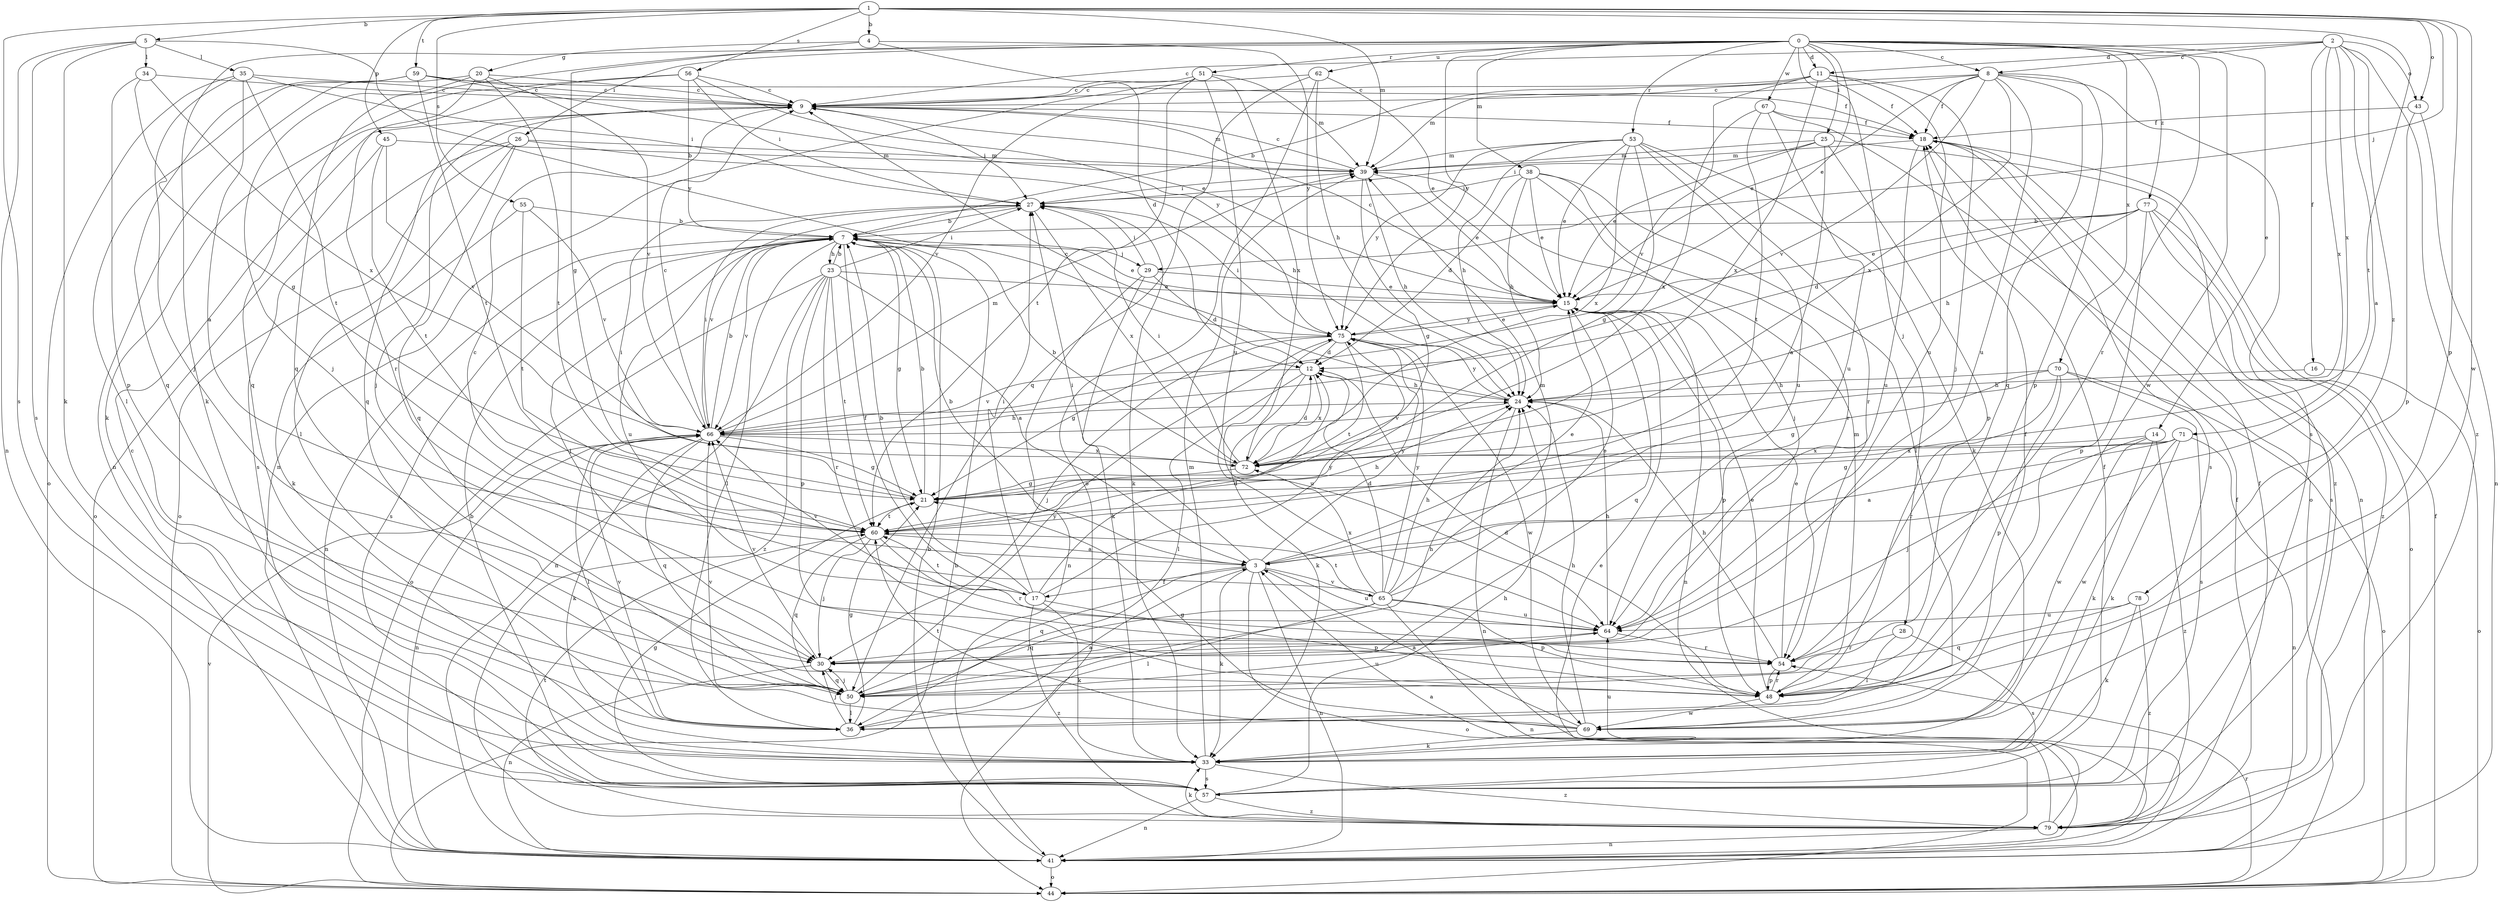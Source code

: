 strict digraph  {
0;
1;
2;
3;
4;
5;
7;
8;
9;
11;
12;
14;
15;
16;
17;
18;
20;
21;
23;
24;
25;
26;
27;
28;
29;
30;
33;
34;
35;
36;
38;
39;
41;
43;
44;
45;
48;
50;
51;
53;
54;
55;
56;
57;
59;
60;
62;
64;
65;
66;
67;
69;
70;
71;
72;
75;
77;
78;
79;
0 -> 8  [label=c];
0 -> 11  [label=d];
0 -> 14  [label=e];
0 -> 15  [label=e];
0 -> 25  [label=i];
0 -> 26  [label=i];
0 -> 28  [label=j];
0 -> 33  [label=k];
0 -> 38  [label=m];
0 -> 50  [label=q];
0 -> 51  [label=r];
0 -> 53  [label=r];
0 -> 54  [label=r];
0 -> 62  [label=u];
0 -> 67  [label=w];
0 -> 69  [label=w];
0 -> 70  [label=x];
0 -> 75  [label=y];
0 -> 77  [label=z];
1 -> 4  [label=b];
1 -> 5  [label=b];
1 -> 29  [label=j];
1 -> 39  [label=m];
1 -> 43  [label=o];
1 -> 45  [label=p];
1 -> 48  [label=p];
1 -> 55  [label=s];
1 -> 56  [label=s];
1 -> 57  [label=s];
1 -> 59  [label=t];
1 -> 60  [label=t];
1 -> 69  [label=w];
2 -> 3  [label=a];
2 -> 8  [label=c];
2 -> 9  [label=c];
2 -> 11  [label=d];
2 -> 16  [label=f];
2 -> 43  [label=o];
2 -> 71  [label=x];
2 -> 72  [label=x];
2 -> 78  [label=z];
2 -> 79  [label=z];
3 -> 7  [label=b];
3 -> 15  [label=e];
3 -> 17  [label=f];
3 -> 27  [label=i];
3 -> 33  [label=k];
3 -> 41  [label=n];
3 -> 44  [label=o];
3 -> 50  [label=q];
3 -> 64  [label=u];
3 -> 65  [label=v];
3 -> 75  [label=y];
4 -> 12  [label=d];
4 -> 20  [label=g];
4 -> 21  [label=g];
4 -> 75  [label=y];
5 -> 33  [label=k];
5 -> 34  [label=l];
5 -> 35  [label=l];
5 -> 41  [label=n];
5 -> 57  [label=s];
5 -> 75  [label=y];
7 -> 15  [label=e];
7 -> 17  [label=f];
7 -> 21  [label=g];
7 -> 23  [label=h];
7 -> 29  [label=j];
7 -> 30  [label=j];
7 -> 36  [label=l];
7 -> 41  [label=n];
7 -> 57  [label=s];
7 -> 64  [label=u];
7 -> 66  [label=v];
8 -> 9  [label=c];
8 -> 15  [label=e];
8 -> 18  [label=f];
8 -> 39  [label=m];
8 -> 48  [label=p];
8 -> 50  [label=q];
8 -> 57  [label=s];
8 -> 64  [label=u];
8 -> 66  [label=v];
8 -> 72  [label=x];
9 -> 18  [label=f];
9 -> 27  [label=i];
9 -> 30  [label=j];
9 -> 39  [label=m];
9 -> 50  [label=q];
11 -> 7  [label=b];
11 -> 9  [label=c];
11 -> 18  [label=f];
11 -> 30  [label=j];
11 -> 64  [label=u];
11 -> 66  [label=v];
11 -> 72  [label=x];
12 -> 24  [label=h];
12 -> 33  [label=k];
12 -> 36  [label=l];
12 -> 66  [label=v];
12 -> 72  [label=x];
14 -> 30  [label=j];
14 -> 33  [label=k];
14 -> 69  [label=w];
14 -> 72  [label=x];
14 -> 79  [label=z];
15 -> 9  [label=c];
15 -> 41  [label=n];
15 -> 48  [label=p];
15 -> 50  [label=q];
15 -> 75  [label=y];
16 -> 24  [label=h];
16 -> 44  [label=o];
17 -> 7  [label=b];
17 -> 12  [label=d];
17 -> 27  [label=i];
17 -> 33  [label=k];
17 -> 48  [label=p];
17 -> 60  [label=t];
17 -> 66  [label=v];
17 -> 75  [label=y];
17 -> 79  [label=z];
18 -> 39  [label=m];
18 -> 41  [label=n];
18 -> 57  [label=s];
18 -> 64  [label=u];
20 -> 9  [label=c];
20 -> 30  [label=j];
20 -> 41  [label=n];
20 -> 54  [label=r];
20 -> 60  [label=t];
20 -> 66  [label=v];
21 -> 7  [label=b];
21 -> 27  [label=i];
21 -> 60  [label=t];
23 -> 3  [label=a];
23 -> 7  [label=b];
23 -> 15  [label=e];
23 -> 27  [label=i];
23 -> 41  [label=n];
23 -> 44  [label=o];
23 -> 48  [label=p];
23 -> 54  [label=r];
23 -> 60  [label=t];
23 -> 79  [label=z];
24 -> 9  [label=c];
24 -> 41  [label=n];
24 -> 66  [label=v];
24 -> 75  [label=y];
25 -> 3  [label=a];
25 -> 15  [label=e];
25 -> 27  [label=i];
25 -> 39  [label=m];
25 -> 48  [label=p];
25 -> 79  [label=z];
26 -> 24  [label=h];
26 -> 36  [label=l];
26 -> 39  [label=m];
26 -> 44  [label=o];
26 -> 50  [label=q];
26 -> 57  [label=s];
27 -> 7  [label=b];
27 -> 33  [label=k];
27 -> 66  [label=v];
27 -> 72  [label=x];
28 -> 36  [label=l];
28 -> 54  [label=r];
28 -> 57  [label=s];
29 -> 12  [label=d];
29 -> 15  [label=e];
29 -> 27  [label=i];
29 -> 33  [label=k];
29 -> 41  [label=n];
30 -> 41  [label=n];
30 -> 50  [label=q];
30 -> 66  [label=v];
33 -> 39  [label=m];
33 -> 57  [label=s];
33 -> 64  [label=u];
33 -> 79  [label=z];
34 -> 9  [label=c];
34 -> 21  [label=g];
34 -> 48  [label=p];
34 -> 72  [label=x];
35 -> 3  [label=a];
35 -> 9  [label=c];
35 -> 27  [label=i];
35 -> 30  [label=j];
35 -> 44  [label=o];
35 -> 60  [label=t];
36 -> 3  [label=a];
36 -> 21  [label=g];
36 -> 30  [label=j];
36 -> 66  [label=v];
38 -> 12  [label=d];
38 -> 15  [label=e];
38 -> 24  [label=h];
38 -> 27  [label=i];
38 -> 30  [label=j];
38 -> 36  [label=l];
38 -> 54  [label=r];
39 -> 9  [label=c];
39 -> 15  [label=e];
39 -> 21  [label=g];
39 -> 24  [label=h];
39 -> 27  [label=i];
41 -> 7  [label=b];
41 -> 18  [label=f];
41 -> 44  [label=o];
43 -> 18  [label=f];
43 -> 41  [label=n];
43 -> 48  [label=p];
44 -> 7  [label=b];
44 -> 18  [label=f];
44 -> 54  [label=r];
44 -> 66  [label=v];
45 -> 39  [label=m];
45 -> 44  [label=o];
45 -> 60  [label=t];
45 -> 66  [label=v];
48 -> 12  [label=d];
48 -> 15  [label=e];
48 -> 39  [label=m];
48 -> 54  [label=r];
48 -> 69  [label=w];
50 -> 24  [label=h];
50 -> 30  [label=j];
50 -> 36  [label=l];
50 -> 64  [label=u];
50 -> 75  [label=y];
51 -> 9  [label=c];
51 -> 39  [label=m];
51 -> 41  [label=n];
51 -> 60  [label=t];
51 -> 64  [label=u];
51 -> 66  [label=v];
51 -> 72  [label=x];
53 -> 15  [label=e];
53 -> 21  [label=g];
53 -> 24  [label=h];
53 -> 33  [label=k];
53 -> 39  [label=m];
53 -> 54  [label=r];
53 -> 64  [label=u];
53 -> 72  [label=x];
53 -> 75  [label=y];
54 -> 15  [label=e];
54 -> 24  [label=h];
54 -> 48  [label=p];
55 -> 7  [label=b];
55 -> 33  [label=k];
55 -> 60  [label=t];
55 -> 66  [label=v];
56 -> 7  [label=b];
56 -> 9  [label=c];
56 -> 27  [label=i];
56 -> 33  [label=k];
56 -> 50  [label=q];
56 -> 75  [label=y];
57 -> 7  [label=b];
57 -> 9  [label=c];
57 -> 18  [label=f];
57 -> 21  [label=g];
57 -> 24  [label=h];
57 -> 41  [label=n];
57 -> 79  [label=z];
59 -> 9  [label=c];
59 -> 15  [label=e];
59 -> 18  [label=f];
59 -> 36  [label=l];
59 -> 50  [label=q];
59 -> 60  [label=t];
60 -> 3  [label=a];
60 -> 24  [label=h];
60 -> 30  [label=j];
60 -> 50  [label=q];
60 -> 54  [label=r];
62 -> 9  [label=c];
62 -> 15  [label=e];
62 -> 24  [label=h];
62 -> 44  [label=o];
62 -> 50  [label=q];
64 -> 24  [label=h];
64 -> 30  [label=j];
64 -> 54  [label=r];
65 -> 9  [label=c];
65 -> 12  [label=d];
65 -> 15  [label=e];
65 -> 24  [label=h];
65 -> 36  [label=l];
65 -> 39  [label=m];
65 -> 41  [label=n];
65 -> 48  [label=p];
65 -> 50  [label=q];
65 -> 60  [label=t];
65 -> 64  [label=u];
65 -> 72  [label=x];
65 -> 75  [label=y];
66 -> 7  [label=b];
66 -> 9  [label=c];
66 -> 21  [label=g];
66 -> 24  [label=h];
66 -> 27  [label=i];
66 -> 33  [label=k];
66 -> 36  [label=l];
66 -> 39  [label=m];
66 -> 41  [label=n];
66 -> 50  [label=q];
66 -> 72  [label=x];
67 -> 18  [label=f];
67 -> 44  [label=o];
67 -> 60  [label=t];
67 -> 64  [label=u];
67 -> 72  [label=x];
69 -> 3  [label=a];
69 -> 18  [label=f];
69 -> 21  [label=g];
69 -> 24  [label=h];
69 -> 33  [label=k];
69 -> 60  [label=t];
69 -> 66  [label=v];
70 -> 21  [label=g];
70 -> 24  [label=h];
70 -> 44  [label=o];
70 -> 48  [label=p];
70 -> 54  [label=r];
70 -> 57  [label=s];
71 -> 3  [label=a];
71 -> 21  [label=g];
71 -> 33  [label=k];
71 -> 41  [label=n];
71 -> 69  [label=w];
71 -> 72  [label=x];
72 -> 7  [label=b];
72 -> 12  [label=d];
72 -> 21  [label=g];
72 -> 27  [label=i];
75 -> 12  [label=d];
75 -> 15  [label=e];
75 -> 21  [label=g];
75 -> 27  [label=i];
75 -> 30  [label=j];
75 -> 60  [label=t];
75 -> 64  [label=u];
75 -> 69  [label=w];
77 -> 7  [label=b];
77 -> 12  [label=d];
77 -> 15  [label=e];
77 -> 24  [label=h];
77 -> 44  [label=o];
77 -> 48  [label=p];
77 -> 57  [label=s];
77 -> 79  [label=z];
78 -> 33  [label=k];
78 -> 50  [label=q];
78 -> 64  [label=u];
78 -> 79  [label=z];
79 -> 3  [label=a];
79 -> 15  [label=e];
79 -> 18  [label=f];
79 -> 33  [label=k];
79 -> 41  [label=n];
79 -> 60  [label=t];
}
